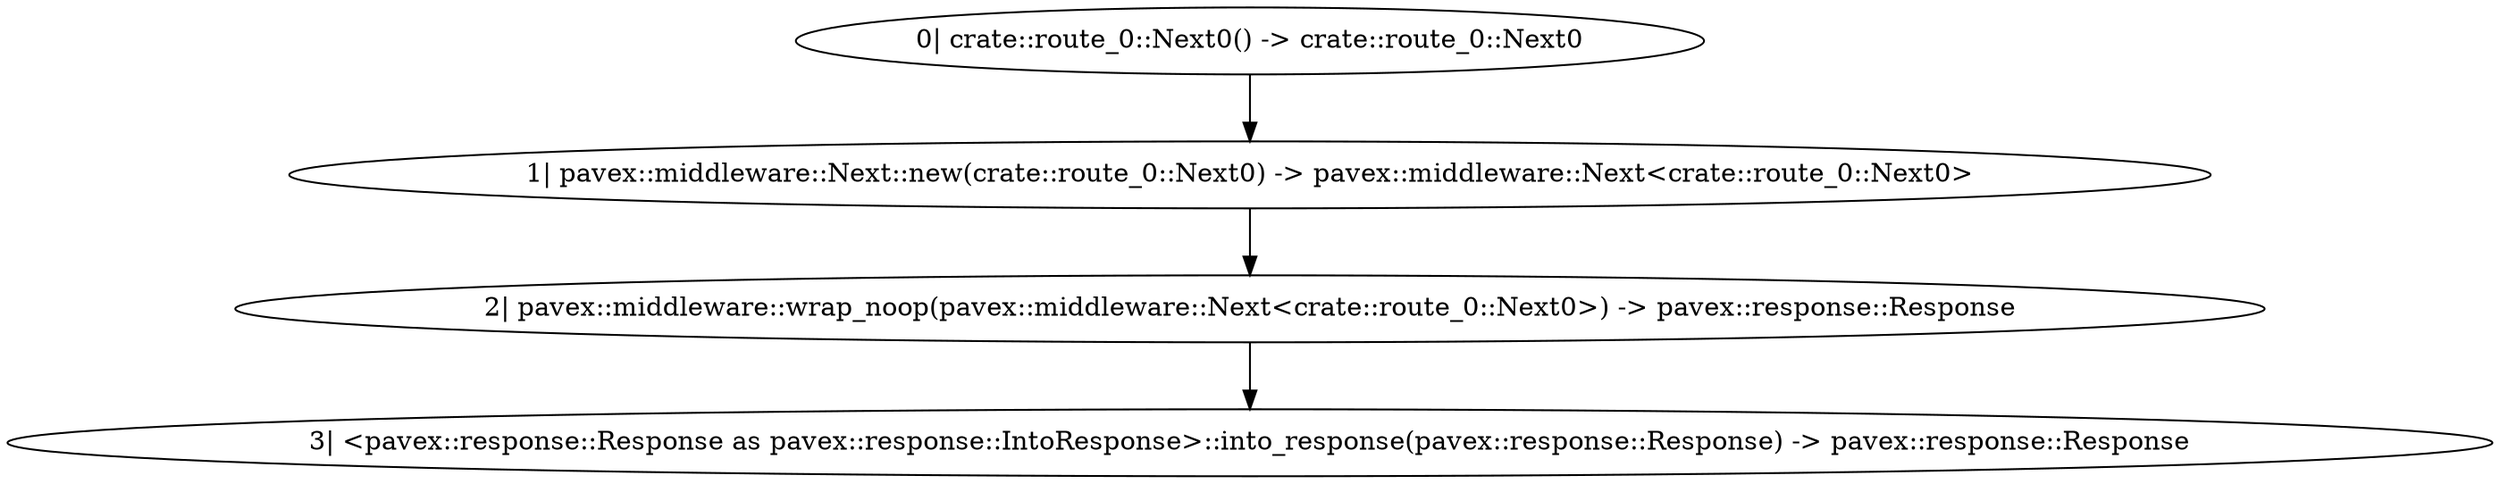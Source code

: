 digraph "GET /without_observer - 0" {
    0 [ label = "2| pavex::middleware::wrap_noop(pavex::middleware::Next<crate::route_0::Next0>) -> pavex::response::Response"]
    1 [ label = "1| pavex::middleware::Next::new(crate::route_0::Next0) -> pavex::middleware::Next<crate::route_0::Next0>"]
    2 [ label = "0| crate::route_0::Next0() -> crate::route_0::Next0"]
    3 [ label = "3| <pavex::response::Response as pavex::response::IntoResponse>::into_response(pavex::response::Response) -> pavex::response::Response"]
    1 -> 0 [ ]
    2 -> 1 [ ]
    0 -> 3 [ ]
}

digraph "GET /without_observer - 1" {
    0 [ label = "14| app_40a0f751::handler(alloc::string::String, app_40a0f751::Generic<alloc::string::String>) -> pavex::response::Response"]
    1 [ label = "13| core::prelude::rust_2015::Result<alloc::string::String, app_40a0f751::CustomError> -> alloc::string::String"]
    2 [ label = "12| core::prelude::rust_2015::Result<app_40a0f751::Generic<alloc::string::String>, app_40a0f751::CustomError> -> app_40a0f751::Generic<alloc::string::String>"]
    3 [ label = "6| app_40a0f751::generic_fallible_constructor() -> core::prelude::rust_2015::Result<app_40a0f751::Generic<alloc::string::String>, app_40a0f751::CustomError>"]
    4 [ label = "0| app_40a0f751::fallible_constructor() -> core::prelude::rust_2015::Result<alloc::string::String, app_40a0f751::CustomError>"]
    5 [ label = "15| <pavex::response::Response as pavex::response::IntoResponse>::into_response(pavex::response::Response) -> pavex::response::Response"]
    6 [ label = "8| core::prelude::rust_2015::Result<app_40a0f751::Generic<alloc::string::String>, app_40a0f751::CustomError> -> app_40a0f751::CustomError"]
    7 [ label = "2| core::prelude::rust_2015::Result<alloc::string::String, app_40a0f751::CustomError> -> app_40a0f751::CustomError"]
    8 [ label = "9| pavex::Error::new(app_40a0f751::CustomError) -> pavex::Error"]
    9 [ label = "3| pavex::Error::new(app_40a0f751::CustomError) -> pavex::Error"]
    10 [ label = "10| app_40a0f751::error_handler(&pavex::Error) -> pavex::response::Response"]
    11 [ label = "4| app_40a0f751::error_handler(&pavex::Error) -> pavex::response::Response"]
    12 [ label = "11| <pavex::response::Response as pavex::response::IntoResponse>::into_response(pavex::response::Response) -> pavex::response::Response"]
    13 [ label = "5| <pavex::response::Response as pavex::response::IntoResponse>::into_response(pavex::response::Response) -> pavex::response::Response"]
    14 [ label = "7| `match`"]
    15 [ label = "1| `match`"]
    2 -> 0 [ ]
    14 -> 6 [ ]
    1 -> 0 [ ]
    15 -> 7 [ ]
    15 -> 1 [ ]
    14 -> 2 [ ]
    0 -> 5 [ ]
    7 -> 9 [ ]
    6 -> 8 [ ]
    9 -> 11 [ label = "&"]
    8 -> 10 [ label = "&"]
    11 -> 13 [ ]
    10 -> 12 [ ]
    3 -> 14 [ ]
    4 -> 15 [ ]
}

digraph "* * - 0" {
    0 [ label = "3| pavex::middleware::wrap_noop(pavex::middleware::Next<crate::route_1::Next0<'a>>) -> pavex::response::Response"]
    1 [ label = "2| pavex::middleware::Next::new(crate::route_1::Next0<'a>) -> pavex::middleware::Next<crate::route_1::Next0<'a>>"]
    2 [ label = "1| crate::route_1::Next0(&'a pavex::router::AllowedMethods) -> crate::route_1::Next0<'a>"]
    4 [ label = "4| <pavex::response::Response as pavex::response::IntoResponse>::into_response(pavex::response::Response) -> pavex::response::Response"]
    5 [ label = "0| &pavex::router::AllowedMethods"]
    1 -> 0 [ ]
    2 -> 1 [ ]
    0 -> 4 [ ]
    5 -> 2 [ ]
}

digraph "* * - 1" {
    0 [ label = "1| pavex::router::default_fallback(&pavex::router::AllowedMethods) -> pavex::response::Response"]
    2 [ label = "2| <pavex::response::Response as pavex::response::IntoResponse>::into_response(pavex::response::Response) -> pavex::response::Response"]
    3 [ label = "0| &pavex::router::AllowedMethods"]
    0 -> 2 [ ]
    3 -> 0 [ ]
}

digraph "GET /with_observer - 0" {
    0 [ label = "2| pavex::middleware::wrap_noop(pavex::middleware::Next<crate::route_2::Next0>) -> pavex::response::Response"]
    1 [ label = "1| pavex::middleware::Next::new(crate::route_2::Next0) -> pavex::middleware::Next<crate::route_2::Next0>"]
    2 [ label = "0| crate::route_2::Next0() -> crate::route_2::Next0"]
    3 [ label = "3| <pavex::response::Response as pavex::response::IntoResponse>::into_response(pavex::response::Response) -> pavex::response::Response"]
    1 -> 0 [ ]
    2 -> 1 [ ]
    0 -> 3 [ ]
}

digraph "GET /with_observer - 1" {
    0 [ label = "16| app_40a0f751::handler(alloc::string::String, app_40a0f751::Generic<alloc::string::String>) -> pavex::response::Response"]
    1 [ label = "15| core::prelude::rust_2015::Result<alloc::string::String, app_40a0f751::CustomError> -> alloc::string::String"]
    2 [ label = "14| core::prelude::rust_2015::Result<app_40a0f751::Generic<alloc::string::String>, app_40a0f751::CustomError> -> app_40a0f751::Generic<alloc::string::String>"]
    3 [ label = "7| app_40a0f751::generic_fallible_constructor() -> core::prelude::rust_2015::Result<app_40a0f751::Generic<alloc::string::String>, app_40a0f751::CustomError>"]
    4 [ label = "0| app_40a0f751::fallible_constructor() -> core::prelude::rust_2015::Result<alloc::string::String, app_40a0f751::CustomError>"]
    5 [ label = "17| <pavex::response::Response as pavex::response::IntoResponse>::into_response(pavex::response::Response) -> pavex::response::Response"]
    6 [ label = "9| core::prelude::rust_2015::Result<app_40a0f751::Generic<alloc::string::String>, app_40a0f751::CustomError> -> app_40a0f751::CustomError"]
    7 [ label = "2| core::prelude::rust_2015::Result<alloc::string::String, app_40a0f751::CustomError> -> app_40a0f751::CustomError"]
    8 [ label = "10| pavex::Error::new(app_40a0f751::CustomError) -> pavex::Error"]
    9 [ label = "3| pavex::Error::new(app_40a0f751::CustomError) -> pavex::Error"]
    10 [ label = "11| app_40a0f751::error_handler(&pavex::Error) -> pavex::response::Response"]
    11 [ label = "4| app_40a0f751::error_handler(&pavex::Error) -> pavex::response::Response"]
    12 [ label = "13| <pavex::response::Response as pavex::response::IntoResponse>::into_response(pavex::response::Response) -> pavex::response::Response"]
    13 [ label = "6| <pavex::response::Response as pavex::response::IntoResponse>::into_response(pavex::response::Response) -> pavex::response::Response"]
    14 [ label = "12| app_40a0f751::error_observer(&pavex::Error)"]
    15 [ label = "5| app_40a0f751::error_observer(&pavex::Error)"]
    16 [ label = "8| `match`"]
    17 [ label = "1| `match`"]
    2 -> 0 [ ]
    16 -> 6 [ ]
    1 -> 0 [ ]
    17 -> 7 [ ]
    17 -> 1 [ ]
    16 -> 2 [ ]
    0 -> 5 [ ]
    7 -> 9 [ ]
    6 -> 8 [ ]
    9 -> 11 [ label = "&"]
    8 -> 10 [ label = "&"]
    11 -> 13 [ ]
    10 -> 12 [ ]
    8 -> 14 [ label = "&"]
    14 -> 12 [ label = "happens before"]
    9 -> 15 [ label = "&"]
    15 -> 13 [ label = "happens before"]
    3 -> 16 [ ]
    4 -> 17 [ ]
}

digraph app_state {
    0 [ label = "0| crate::ApplicationState() -> crate::ApplicationState"]
}
